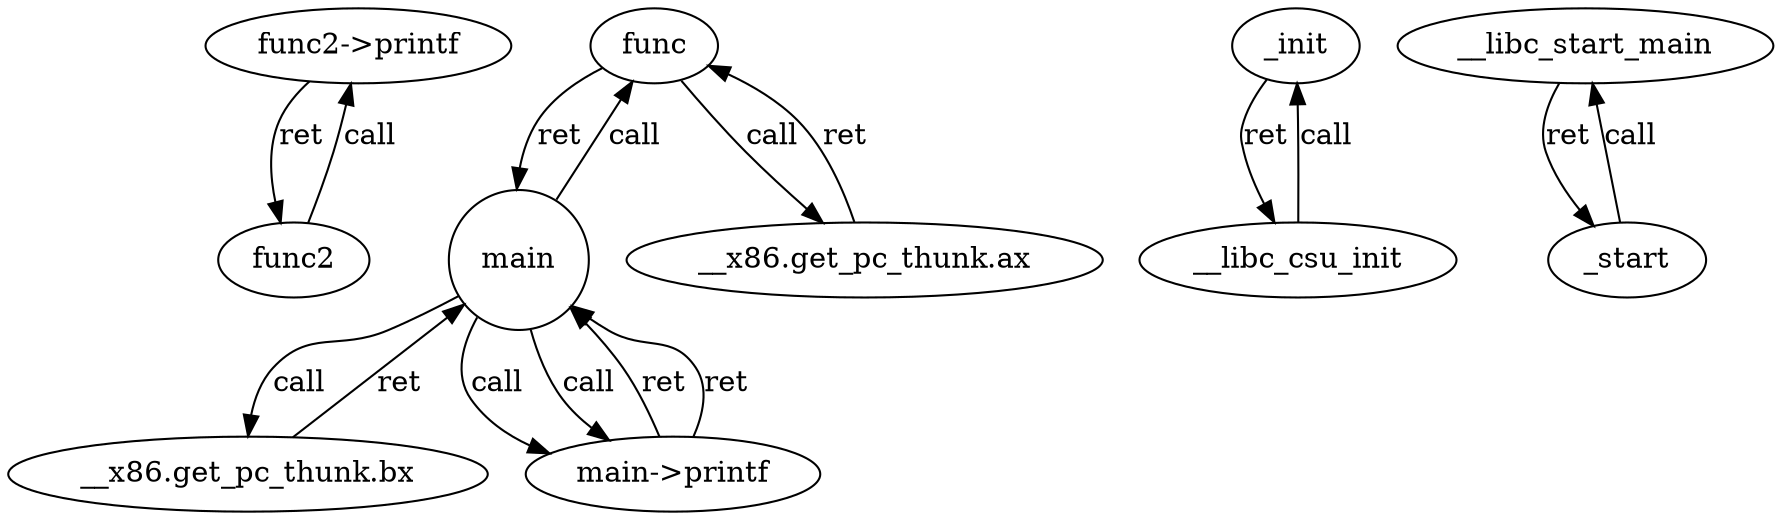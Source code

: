 digraph "output/TestedBin/32-OP" {
	"func2->printf" [label="func2->printf" attrs=""]
	func [label=func attrs=""]
	_init [label=_init attrs=""]
	__libc_start_main [label=__libc_start_main attrs=""]
	main [label=main attrs="" shape=circle]
	"__x86.get_pc_thunk.bx" [label="__x86.get_pc_thunk.bx" attrs=""]
	"main->printf" [label="main->printf" attrs=""]
	func2 -> "func2->printf" [label=call]
	"func2->printf" -> func2 [label=ret]
	func -> "__x86.get_pc_thunk.ax" [label=call]
	"__x86.get_pc_thunk.ax" -> func [label=ret]
	__libc_csu_init -> _init [label=call]
	_init -> __libc_csu_init [label=ret]
	_start -> __libc_start_main [label=call]
	__libc_start_main -> _start [label=ret]
	main -> "__x86.get_pc_thunk.bx" [label=call]
	"__x86.get_pc_thunk.bx" -> main [label=ret]
	main -> func [label=call]
	func -> main [label=ret]
	main -> "main->printf" [label=call]
	"main->printf" -> main [label=ret]
	main -> "main->printf" [label=call]
	"main->printf" -> main [label=ret]
}
